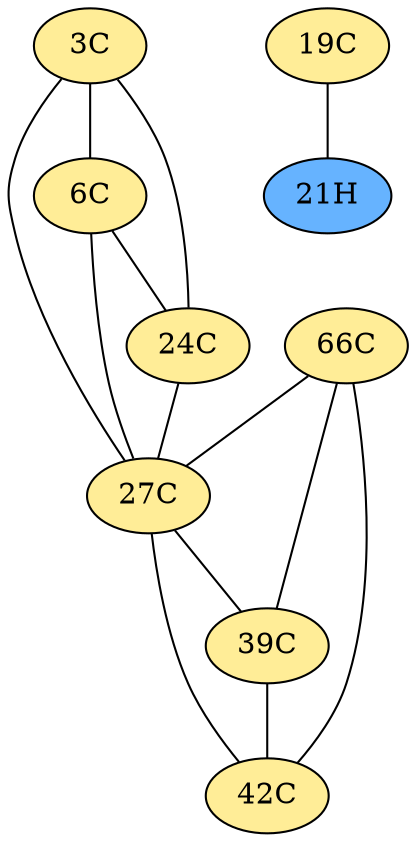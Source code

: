 // The Round Table
graph {
	"3C" [fillcolor="#FFED97" style=radial]
	"27C" [fillcolor="#FFED97" style=radial]
	"3C" -- "27C" [penwidth=1]
	"3C" [fillcolor="#FFED97" style=radial]
	"6C" [fillcolor="#FFED97" style=radial]
	"3C" -- "6C" [penwidth=1]
	"3C" [fillcolor="#FFED97" style=radial]
	"24C" [fillcolor="#FFED97" style=radial]
	"3C" -- "24C" [penwidth=1]
	"66C" [fillcolor="#FFED97" style=radial]
	"27C" [fillcolor="#FFED97" style=radial]
	"66C" -- "27C" [penwidth=1]
	"66C" [fillcolor="#FFED97" style=radial]
	"39C" [fillcolor="#FFED97" style=radial]
	"66C" -- "39C" [penwidth=1]
	"66C" [fillcolor="#FFED97" style=radial]
	"42C" [fillcolor="#FFED97" style=radial]
	"66C" -- "42C" [penwidth=1]
	"6C" [fillcolor="#FFED97" style=radial]
	"27C" [fillcolor="#FFED97" style=radial]
	"6C" -- "27C" [penwidth=1]
	"6C" [fillcolor="#FFED97" style=radial]
	"24C" [fillcolor="#FFED97" style=radial]
	"6C" -- "24C" [penwidth=1]
	"24C" [fillcolor="#FFED97" style=radial]
	"27C" [fillcolor="#FFED97" style=radial]
	"24C" -- "27C" [penwidth=1]
	"27C" [fillcolor="#FFED97" style=radial]
	"39C" [fillcolor="#FFED97" style=radial]
	"27C" -- "39C" [penwidth=1]
	"27C" [fillcolor="#FFED97" style=radial]
	"42C" [fillcolor="#FFED97" style=radial]
	"27C" -- "42C" [penwidth=1]
	"39C" [fillcolor="#FFED97" style=radial]
	"42C" [fillcolor="#FFED97" style=radial]
	"39C" -- "42C" [penwidth=1]
	"19C" [fillcolor="#FFED97" style=radial]
	"21H" [fillcolor="#66B3FF" style=radial]
	"19C" -- "21H" [penwidth=1]
}
